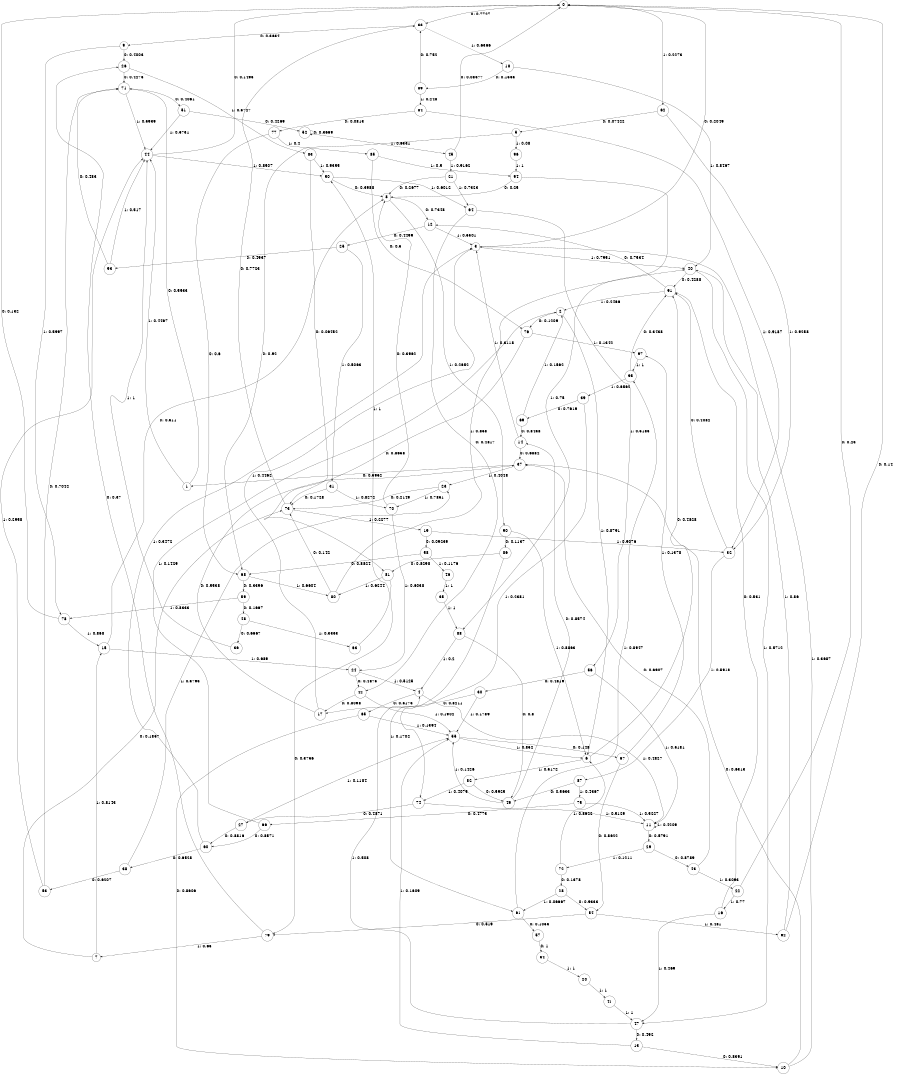 digraph "ch2randomL10" {
size = "6,8.5";
ratio = "fill";
node [shape = circle];
node [fontsize = 24];
edge [fontsize = 24];
0 -> 33 [label = "0: 0.7727   "];
0 -> 62 [label = "1: 0.2273   "];
1 -> 71 [label = "0: 0.5533   "];
1 -> 44 [label = "1: 0.4467   "];
2 -> 76 [label = "0: 0.1209   "];
2 -> 6 [label = "1: 0.8791   "];
3 -> 0 [label = "0: 0.2049   "];
3 -> 40 [label = "1: 0.7951   "];
4 -> 65 [label = "0: 0.5173   "];
4 -> 11 [label = "1: 0.4827   "];
5 -> 68 [label = "0: 0.92     "];
5 -> 96 [label = "1: 0.08     "];
6 -> 91 [label = "0: 0.4828   "];
6 -> 82 [label = "1: 0.5172   "];
7 -> 73 [label = "0: 0.1857   "];
7 -> 15 [label = "1: 0.8143   "];
8 -> 12 [label = "0: 0.7348   "];
8 -> 90 [label = "1: 0.2652   "];
9 -> 26 [label = "0: 0.4003   "];
9 -> 78 [label = "1: 0.5997   "];
10 -> 37 [label = "0: 0.6313   "];
10 -> 3 [label = "1: 0.3687   "];
11 -> 29 [label = "0: 0.5791   "];
11 -> 11 [label = "1: 0.4209   "];
12 -> 25 [label = "0: 0.4499   "];
12 -> 3 [label = "1: 0.5501   "];
13 -> 10 [label = "0: 0.8391   "];
13 -> 55 [label = "1: 0.1609   "];
14 -> 37 [label = "0: 0.6882   "];
14 -> 3 [label = "1: 0.3118   "];
15 -> 8 [label = "0: 0.311    "];
15 -> 24 [label = "1: 0.689    "];
16 -> 91 [label = "0: 0.531    "];
16 -> 47 [label = "1: 0.469    "];
17 -> 37 [label = "0: 0.5538   "];
17 -> 3 [label = "1: 0.4462   "];
18 -> 89 [label = "0: 0.1533   "];
18 -> 40 [label = "1: 0.8467   "];
19 -> 58 [label = "0: 0.09239  "];
19 -> 32 [label = "1: 0.9076   "];
20 -> 41 [label = "1: 1        "];
21 -> 8 [label = "0: 0.2677   "];
21 -> 64 [label = "1: 0.7323   "];
22 -> 0 [label = "0: 0.23     "];
22 -> 16 [label = "1: 0.77     "];
23 -> 73 [label = "0: 0.2149   "];
23 -> 70 [label = "1: 0.7851   "];
24 -> 42 [label = "0: 0.4875   "];
24 -> 4 [label = "1: 0.5125   "];
25 -> 93 [label = "0: 0.4937   "];
25 -> 31 [label = "1: 0.5063   "];
26 -> 71 [label = "0: 0.4273   "];
26 -> 83 [label = "1: 0.5727   "];
27 -> 60 [label = "0: 0.8816   "];
27 -> 55 [label = "1: 0.1184   "];
28 -> 54 [label = "0: 0.9333   "];
28 -> 61 [label = "1: 0.06667  "];
29 -> 43 [label = "0: 0.8789   "];
29 -> 72 [label = "1: 0.1211   "];
30 -> 17 [label = "0: 0.8211   "];
30 -> 55 [label = "1: 0.1789   "];
31 -> 73 [label = "0: 0.1728   "];
31 -> 70 [label = "1: 0.8272   "];
32 -> 91 [label = "0: 0.4082   "];
32 -> 87 [label = "1: 0.5918   "];
33 -> 9 [label = "0: 0.3634   "];
33 -> 18 [label = "1: 0.6366   "];
34 -> 20 [label = "1: 1        "];
35 -> 88 [label = "1: 1        "];
36 -> 44 [label = "1: 1        "];
37 -> 1 [label = "0: 0.5952   "];
37 -> 23 [label = "1: 0.4048   "];
38 -> 53 [label = "0: 0.6207   "];
38 -> 23 [label = "1: 0.3793   "];
39 -> 69 [label = "0: 0.7619   "];
39 -> 74 [label = "1: 0.2381   "];
40 -> 91 [label = "0: 0.4288   "];
40 -> 47 [label = "1: 0.5712   "];
41 -> 47 [label = "1: 1        "];
42 -> 17 [label = "0: 0.8098   "];
42 -> 55 [label = "1: 0.1902   "];
43 -> 37 [label = "0: 0.6907   "];
43 -> 22 [label = "1: 0.3093   "];
44 -> 0 [label = "0: 0.1493   "];
44 -> 50 [label = "1: 0.8507   "];
45 -> 0 [label = "0: 0.08377  "];
45 -> 21 [label = "1: 0.9162   "];
46 -> 35 [label = "1: 1        "];
47 -> 13 [label = "0: 0.492    "];
47 -> 4 [label = "1: 0.508    "];
48 -> 36 [label = "0: 0.6667   "];
48 -> 63 [label = "1: 0.3333   "];
49 -> 14 [label = "0: 0.8574   "];
49 -> 55 [label = "1: 0.1426   "];
50 -> 8 [label = "0: 0.3988   "];
50 -> 64 [label = "1: 0.6012   "];
51 -> 52 [label = "0: 0.4269   "];
51 -> 44 [label = "1: 0.5731   "];
52 -> 52 [label = "0: 0.3669   "];
52 -> 45 [label = "1: 0.6331   "];
53 -> 71 [label = "0: 0.7042   "];
53 -> 44 [label = "1: 0.2958   "];
54 -> 79 [label = "0: 0.519    "];
54 -> 92 [label = "1: 0.481    "];
55 -> 67 [label = "0: 0.148    "];
55 -> 6 [label = "1: 0.852    "];
56 -> 30 [label = "0: 0.4819   "];
56 -> 11 [label = "1: 0.5181   "];
57 -> 34 [label = "0: 1        "];
58 -> 68 [label = "0: 0.8824   "];
58 -> 46 [label = "1: 0.1176   "];
59 -> 48 [label = "0: 0.1667   "];
59 -> 78 [label = "1: 0.8333   "];
60 -> 38 [label = "0: 0.6528   "];
60 -> 3 [label = "1: 0.3472   "];
61 -> 57 [label = "0: 0.1053   "];
61 -> 95 [label = "1: 0.8947   "];
62 -> 5 [label = "0: 0.07422  "];
62 -> 32 [label = "1: 0.9258   "];
63 -> 50 [label = "1: 1        "];
64 -> 42 [label = "0: 0.4817   "];
64 -> 56 [label = "1: 0.5183   "];
65 -> 10 [label = "0: 0.8606   "];
65 -> 55 [label = "1: 0.1394   "];
66 -> 60 [label = "0: 0.8571   "];
66 -> 2 [label = "1: 0.1429   "];
67 -> 54 [label = "0: 0.8622   "];
67 -> 97 [label = "1: 0.1378   "];
68 -> 59 [label = "0: 0.3396   "];
68 -> 80 [label = "1: 0.6604   "];
69 -> 14 [label = "0: 0.8438   "];
69 -> 2 [label = "1: 0.1562   "];
70 -> 8 [label = "0: 0.3962   "];
70 -> 24 [label = "1: 0.6038   "];
71 -> 51 [label = "0: 0.4061   "];
71 -> 44 [label = "1: 0.5939   "];
72 -> 28 [label = "0: 0.1378   "];
72 -> 6 [label = "1: 0.8622   "];
73 -> 33 [label = "0: 0.7723   "];
73 -> 19 [label = "1: 0.2277   "];
74 -> 27 [label = "0: 0.4871   "];
74 -> 11 [label = "1: 0.5129   "];
75 -> 66 [label = "0: 0.4773   "];
75 -> 11 [label = "1: 0.5227   "];
76 -> 81 [label = "0: 0.8658   "];
76 -> 97 [label = "1: 0.1342   "];
77 -> 68 [label = "0: 0.6      "];
77 -> 85 [label = "1: 0.4      "];
78 -> 0 [label = "0: 0.132    "];
78 -> 15 [label = "1: 0.868    "];
79 -> 26 [label = "0: 0.37     "];
79 -> 7 [label = "1: 0.63     "];
80 -> 73 [label = "0: 0.142    "];
80 -> 40 [label = "1: 0.858    "];
81 -> 79 [label = "0: 0.3756   "];
81 -> 80 [label = "1: 0.6244   "];
82 -> 49 [label = "0: 0.5925   "];
82 -> 74 [label = "1: 0.4075   "];
83 -> 73 [label = "0: 0.06452  "];
83 -> 50 [label = "1: 0.9355   "];
84 -> 77 [label = "0: 0.0813   "];
84 -> 32 [label = "1: 0.9187   "];
85 -> 76 [label = "0: 0.5      "];
85 -> 94 [label = "1: 0.5      "];
86 -> 81 [label = "0: 0.8298   "];
86 -> 61 [label = "1: 0.1702   "];
87 -> 49 [label = "0: 0.5633   "];
87 -> 75 [label = "1: 0.4367   "];
88 -> 49 [label = "0: 0.8      "];
88 -> 4 [label = "1: 0.2      "];
89 -> 33 [label = "0: 0.752    "];
89 -> 84 [label = "1: 0.248    "];
90 -> 86 [label = "0: 0.1137   "];
90 -> 6 [label = "1: 0.8863   "];
91 -> 12 [label = "0: 0.7534   "];
91 -> 2 [label = "1: 0.2466   "];
92 -> 0 [label = "0: 0.14     "];
92 -> 40 [label = "1: 0.86     "];
93 -> 71 [label = "0: 0.483    "];
93 -> 44 [label = "1: 0.517    "];
94 -> 8 [label = "0: 0.25     "];
94 -> 88 [label = "1: 0.75     "];
95 -> 91 [label = "0: 0.3438   "];
95 -> 39 [label = "1: 0.6562   "];
96 -> 94 [label = "1: 1        "];
97 -> 95 [label = "1: 1        "];
}